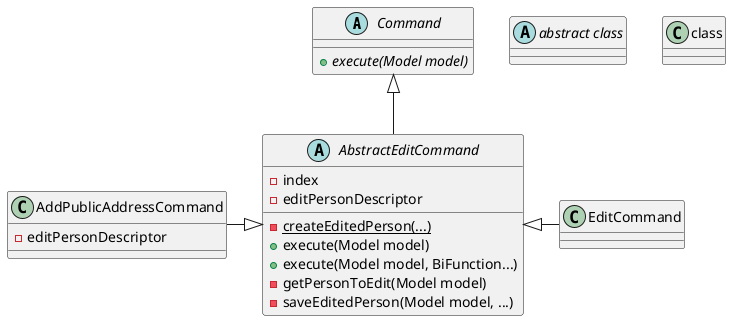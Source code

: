 @startuml
'https://plantuml.com/class-diagram

abstract Command {
    + {abstract} execute(Model model)
}
abstract AbstractEditCommand {
    - index
    - editPersonDescriptor
    - {static} createEditedPerson(...)
    + execute(Model model)
    + execute(Model model, BiFunction...)
    - getPersonToEdit(Model model)
    - saveEditedPerson(Model model, ...)
}
class EditCommand
class AddPublicAddressCommand {
    - editPersonDescriptor
}
Command <|-- AbstractEditCommand
AbstractEditCommand <|- EditCommand
AddPublicAddressCommand -|> AbstractEditCommand
abstract "abstract class"
class "class"

@enduml
